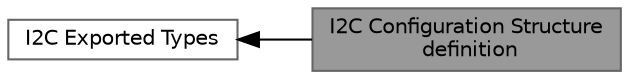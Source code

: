 digraph "I2C Configuration Structure definition"
{
 // LATEX_PDF_SIZE
  bgcolor="transparent";
  edge [fontname=Helvetica,fontsize=10,labelfontname=Helvetica,labelfontsize=10];
  node [fontname=Helvetica,fontsize=10,shape=box,height=0.2,width=0.4];
  rankdir=LR;
  Node1 [id="Node000001",label="I2C Configuration Structure\l definition",height=0.2,width=0.4,color="gray40", fillcolor="grey60", style="filled", fontcolor="black",tooltip="I2C Configuration Structure definition."];
  Node2 [id="Node000002",label="I2C Exported Types",height=0.2,width=0.4,color="grey40", fillcolor="white", style="filled",URL="$group__I2C__Exported__Types.html",tooltip=" "];
  Node2->Node1 [shape=plaintext, dir="back", style="solid"];
}
